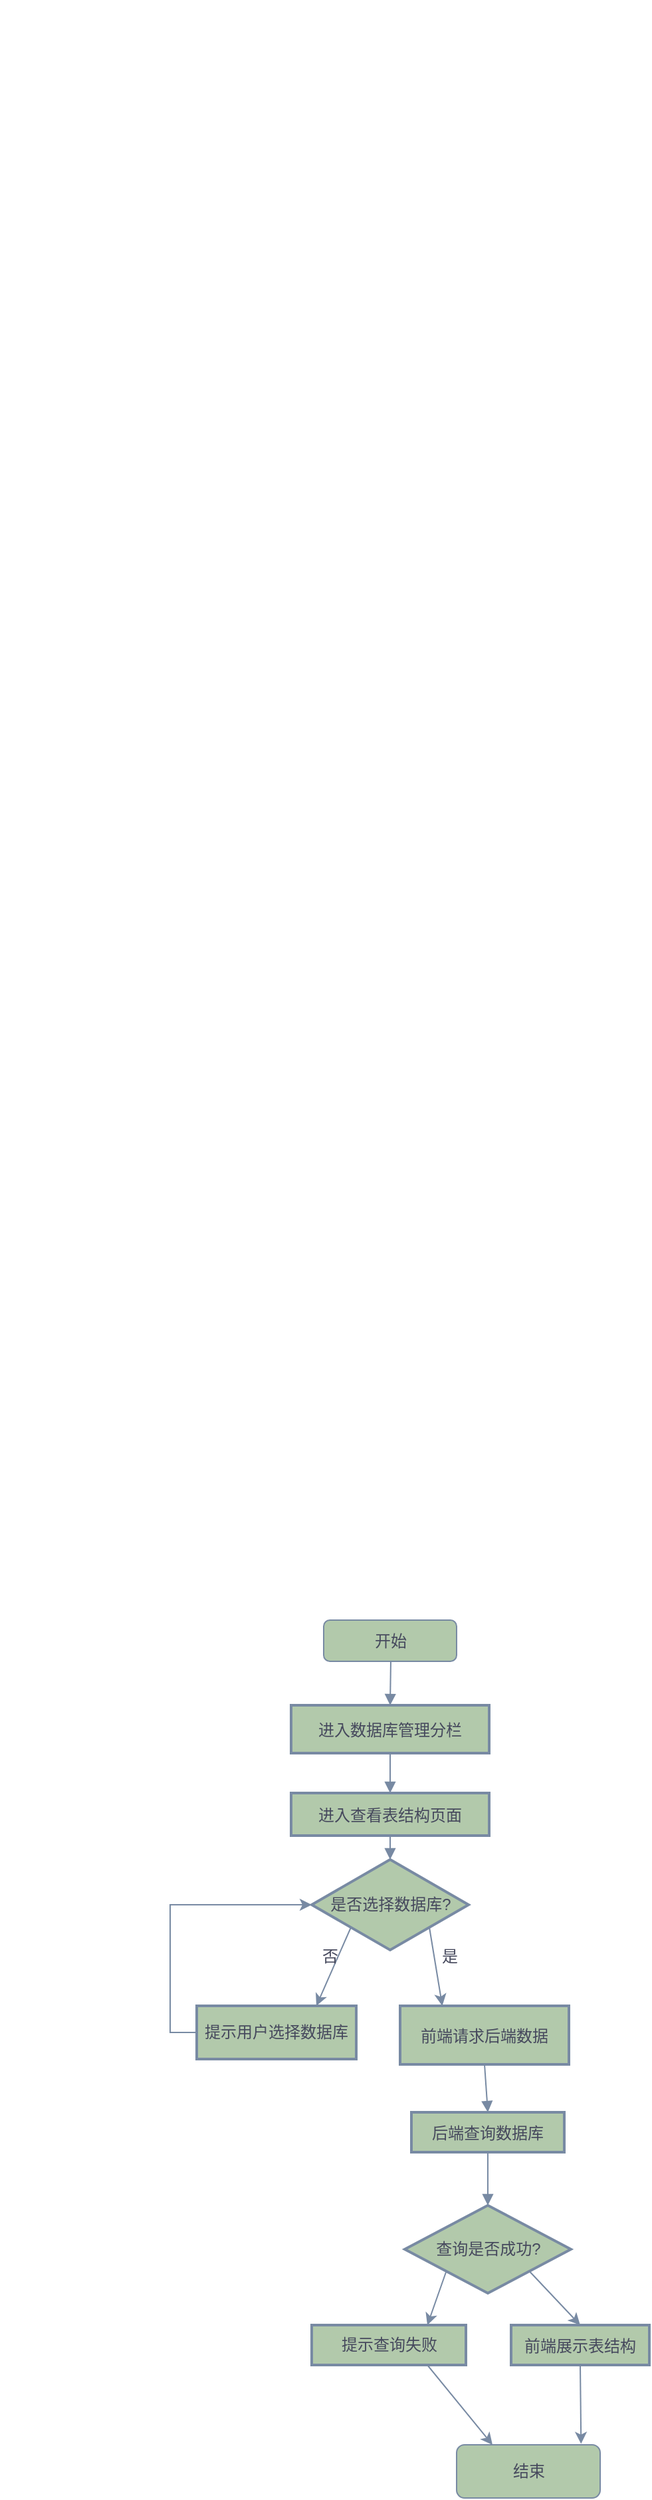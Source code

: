 <mxfile version="26.1.0">
  <diagram name="第 1 页" id="5jYpzlWKnVkxn2_NL3Rs">
    <mxGraphModel dx="481891" dy="339613" grid="1" gridSize="10" guides="1" tooltips="1" connect="1" arrows="1" fold="1" page="1" pageScale="1" pageWidth="827" pageHeight="1169" math="0" shadow="0" adaptiveColors="auto">
      <root>
        <mxCell id="0" />
        <mxCell id="1" parent="0" />
        <mxCell id="6RRrWqq5OotgPy2Kbosw-12" style="labelBackgroundColor=none;fontColor=default;strokeColor=#788AA3;" edge="1" parent="1" source="6RRrWqq5OotgPy2Kbosw-1" target="6RRrWqq5OotgPy2Kbosw-2" />
        <mxCell id="6RRrWqq5OotgPy2Kbosw-13" style="labelBackgroundColor=none;fontColor=default;strokeColor=#788AA3;" edge="1" parent="1" source="6RRrWqq5OotgPy2Kbosw-2" target="6RRrWqq5OotgPy2Kbosw-3" />
        <mxCell id="6RRrWqq5OotgPy2Kbosw-14" style="labelBackgroundColor=none;fontColor=default;strokeColor=#788AA3;" edge="1" parent="1" source="6RRrWqq5OotgPy2Kbosw-3" target="6RRrWqq5OotgPy2Kbosw-4" />
        <mxCell id="6RRrWqq5OotgPy2Kbosw-15" style="labelBackgroundColor=none;fontColor=default;strokeColor=#788AA3;" edge="1" parent="1" source="6RRrWqq5OotgPy2Kbosw-4" target="6RRrWqq5OotgPy2Kbosw-11" />
        <mxCell id="6RRrWqq5OotgPy2Kbosw-16" style="labelBackgroundColor=none;fontColor=default;strokeColor=#788AA3;" edge="1" parent="1" source="6RRrWqq5OotgPy2Kbosw-1" target="6RRrWqq5OotgPy2Kbosw-5" />
        <mxCell id="6RRrWqq5OotgPy2Kbosw-17" style="labelBackgroundColor=none;fontColor=default;strokeColor=#788AA3;" edge="1" parent="1" source="6RRrWqq5OotgPy2Kbosw-5" target="6RRrWqq5OotgPy2Kbosw-6" />
        <mxCell id="6RRrWqq5OotgPy2Kbosw-18" style="labelBackgroundColor=none;fontColor=default;strokeColor=#788AA3;" edge="1" parent="1" source="6RRrWqq5OotgPy2Kbosw-6" target="6RRrWqq5OotgPy2Kbosw-7" />
        <mxCell id="6RRrWqq5OotgPy2Kbosw-19" style="labelBackgroundColor=none;fontColor=default;strokeColor=#788AA3;" edge="1" parent="1" source="6RRrWqq5OotgPy2Kbosw-7" target="6RRrWqq5OotgPy2Kbosw-11" />
        <mxCell id="6RRrWqq5OotgPy2Kbosw-20" style="labelBackgroundColor=none;fontColor=default;strokeColor=#788AA3;" edge="1" parent="1" source="6RRrWqq5OotgPy2Kbosw-1" target="6RRrWqq5OotgPy2Kbosw-8" />
        <mxCell id="6RRrWqq5OotgPy2Kbosw-21" style="labelBackgroundColor=none;fontColor=default;strokeColor=#788AA3;" edge="1" parent="1" source="6RRrWqq5OotgPy2Kbosw-8" target="6RRrWqq5OotgPy2Kbosw-9" />
        <mxCell id="6RRrWqq5OotgPy2Kbosw-22" style="labelBackgroundColor=none;fontColor=default;strokeColor=#788AA3;" edge="1" parent="1" source="6RRrWqq5OotgPy2Kbosw-9" target="6RRrWqq5OotgPy2Kbosw-10" />
        <mxCell id="6RRrWqq5OotgPy2Kbosw-23" style="labelBackgroundColor=none;fontColor=default;strokeColor=#788AA3;" edge="1" parent="1" source="6RRrWqq5OotgPy2Kbosw-10" target="6RRrWqq5OotgPy2Kbosw-11" />
        <mxCell id="6RRrWqq5OotgPy2Kbosw-35" style="labelBackgroundColor=none;fontColor=default;strokeColor=#788AA3;" edge="1" parent="1" source="6RRrWqq5OotgPy2Kbosw-24" target="6RRrWqq5OotgPy2Kbosw-25" />
        <mxCell id="6RRrWqq5OotgPy2Kbosw-36" style="labelBackgroundColor=none;fontColor=default;strokeColor=#788AA3;" edge="1" parent="1" source="6RRrWqq5OotgPy2Kbosw-25" target="6RRrWqq5OotgPy2Kbosw-26" />
        <mxCell id="6RRrWqq5OotgPy2Kbosw-37" style="labelBackgroundColor=none;fontColor=default;strokeColor=#788AA3;" edge="1" parent="1" source="6RRrWqq5OotgPy2Kbosw-26" target="6RRrWqq5OotgPy2Kbosw-27" />
        <mxCell id="6RRrWqq5OotgPy2Kbosw-38" style="labelBackgroundColor=none;fontColor=default;strokeColor=#788AA3;" edge="1" parent="1" source="6RRrWqq5OotgPy2Kbosw-27" target="6RRrWqq5OotgPy2Kbosw-34" />
        <mxCell id="6RRrWqq5OotgPy2Kbosw-39" style="labelBackgroundColor=none;fontColor=default;strokeColor=#788AA3;" edge="1" parent="1" source="6RRrWqq5OotgPy2Kbosw-24" target="6RRrWqq5OotgPy2Kbosw-28" />
        <mxCell id="6RRrWqq5OotgPy2Kbosw-40" style="labelBackgroundColor=none;fontColor=default;strokeColor=#788AA3;" edge="1" parent="1" source="6RRrWqq5OotgPy2Kbosw-28" target="6RRrWqq5OotgPy2Kbosw-29" />
        <mxCell id="6RRrWqq5OotgPy2Kbosw-41" style="labelBackgroundColor=none;fontColor=default;strokeColor=#788AA3;" edge="1" parent="1" source="6RRrWqq5OotgPy2Kbosw-29" target="6RRrWqq5OotgPy2Kbosw-30" />
        <mxCell id="6RRrWqq5OotgPy2Kbosw-42" style="labelBackgroundColor=none;fontColor=default;strokeColor=#788AA3;" edge="1" parent="1" source="6RRrWqq5OotgPy2Kbosw-30" target="6RRrWqq5OotgPy2Kbosw-34" />
        <mxCell id="6RRrWqq5OotgPy2Kbosw-43" style="labelBackgroundColor=none;fontColor=default;strokeColor=#788AA3;" edge="1" parent="1" source="6RRrWqq5OotgPy2Kbosw-24" target="6RRrWqq5OotgPy2Kbosw-31" />
        <mxCell id="6RRrWqq5OotgPy2Kbosw-44" style="labelBackgroundColor=none;fontColor=default;strokeColor=#788AA3;" edge="1" parent="1" source="6RRrWqq5OotgPy2Kbosw-31" target="6RRrWqq5OotgPy2Kbosw-32" />
        <mxCell id="6RRrWqq5OotgPy2Kbosw-45" style="labelBackgroundColor=none;fontColor=default;strokeColor=#788AA3;" edge="1" parent="1" source="6RRrWqq5OotgPy2Kbosw-32" target="6RRrWqq5OotgPy2Kbosw-33" />
        <mxCell id="6RRrWqq5OotgPy2Kbosw-46" style="labelBackgroundColor=none;fontColor=default;strokeColor=#788AA3;" edge="1" parent="1" source="6RRrWqq5OotgPy2Kbosw-33" target="6RRrWqq5OotgPy2Kbosw-34" />
        <mxCell id="6RRrWqq5OotgPy2Kbosw-61" value="进入数据库管理分栏" style="rounded=0;arcSize=20;strokeWidth=2;labelBackgroundColor=none;fillColor=#B2C9AB;strokeColor=#788AA3;fontColor=#46495D;" vertex="1" parent="1">
          <mxGeometry x="211" y="1274" width="149" height="36" as="geometry" />
        </mxCell>
        <mxCell id="6RRrWqq5OotgPy2Kbosw-62" value="进入查看表结构页面" style="rounded=0;arcSize=20;strokeWidth=2;labelBackgroundColor=none;fillColor=#B2C9AB;strokeColor=#788AA3;fontColor=#46495D;" vertex="1" parent="1">
          <mxGeometry x="211" y="1340" width="149" height="32" as="geometry" />
        </mxCell>
        <mxCell id="6RRrWqq5OotgPy2Kbosw-63" value="是否选择数据库?" style="rhombus;strokeWidth=2;whiteSpace=wrap;labelBackgroundColor=none;fillColor=#B2C9AB;strokeColor=#788AA3;fontColor=#46495D;" vertex="1" parent="1">
          <mxGeometry x="226.5" y="1390" width="118" height="68" as="geometry" />
        </mxCell>
        <mxCell id="6RRrWqq5OotgPy2Kbosw-84" style="edgeStyle=orthogonalEdgeStyle;rounded=0;orthogonalLoop=1;jettySize=auto;html=1;exitX=0;exitY=0.5;exitDx=0;exitDy=0;entryX=0;entryY=0.5;entryDx=0;entryDy=0;labelBackgroundColor=none;fontColor=default;strokeColor=#788AA3;" edge="1" parent="1" source="6RRrWqq5OotgPy2Kbosw-64" target="6RRrWqq5OotgPy2Kbosw-63">
          <mxGeometry relative="1" as="geometry" />
        </mxCell>
        <mxCell id="6RRrWqq5OotgPy2Kbosw-64" value="提示用户选择数据库" style="whiteSpace=wrap;strokeWidth=2;labelBackgroundColor=none;fillColor=#B2C9AB;strokeColor=#788AA3;fontColor=#46495D;" vertex="1" parent="1">
          <mxGeometry x="140" y="1500" width="120" height="40" as="geometry" />
        </mxCell>
        <mxCell id="6RRrWqq5OotgPy2Kbosw-65" value="前端请求后端数据" style="rounded=0;arcSize=20;strokeWidth=2;labelBackgroundColor=none;fillColor=#B2C9AB;strokeColor=#788AA3;fontColor=#46495D;" vertex="1" parent="1">
          <mxGeometry x="293" y="1500" width="127" height="44" as="geometry" />
        </mxCell>
        <mxCell id="6RRrWqq5OotgPy2Kbosw-66" value="后端查询数据库" style="rounded=0;arcSize=20;strokeWidth=2;labelBackgroundColor=none;fillColor=#B2C9AB;strokeColor=#788AA3;fontColor=#46495D;" vertex="1" parent="1">
          <mxGeometry x="301.5" y="1580" width="115" height="30" as="geometry" />
        </mxCell>
        <mxCell id="6RRrWqq5OotgPy2Kbosw-67" value="查询是否成功?" style="rhombus;strokeWidth=2;whiteSpace=wrap;labelBackgroundColor=none;fillColor=#B2C9AB;strokeColor=#788AA3;fontColor=#46495D;" vertex="1" parent="1">
          <mxGeometry x="296.5" y="1650" width="125" height="66" as="geometry" />
        </mxCell>
        <mxCell id="6RRrWqq5OotgPy2Kbosw-68" value="提示查询失败" style="whiteSpace=wrap;strokeWidth=2;labelBackgroundColor=none;fillColor=#B2C9AB;strokeColor=#788AA3;fontColor=#46495D;" vertex="1" parent="1">
          <mxGeometry x="226.5" y="1740" width="116" height="30" as="geometry" />
        </mxCell>
        <mxCell id="6RRrWqq5OotgPy2Kbosw-69" value="前端展示表结构" style="rounded=0;arcSize=20;strokeWidth=2;labelBackgroundColor=none;fillColor=#B2C9AB;strokeColor=#788AA3;fontColor=#46495D;" vertex="1" parent="1">
          <mxGeometry x="376.5" y="1740" width="104" height="30" as="geometry" />
        </mxCell>
        <mxCell id="6RRrWqq5OotgPy2Kbosw-71" value="" style="curved=1;startArrow=none;endArrow=block;entryX=0.5;entryY=0;rounded=0;labelBackgroundColor=none;fontColor=default;strokeColor=#788AA3;" edge="1" parent="1" target="6RRrWqq5OotgPy2Kbosw-61">
          <mxGeometry relative="1" as="geometry">
            <Array as="points" />
            <mxPoint x="286" y="1240" as="sourcePoint" />
          </mxGeometry>
        </mxCell>
        <mxCell id="6RRrWqq5OotgPy2Kbosw-72" value="" style="curved=1;startArrow=none;endArrow=block;exitX=0.5;exitY=1;entryX=0.5;entryY=0;rounded=0;labelBackgroundColor=none;fontColor=default;strokeColor=#788AA3;" edge="1" parent="1" source="6RRrWqq5OotgPy2Kbosw-61" target="6RRrWqq5OotgPy2Kbosw-62">
          <mxGeometry relative="1" as="geometry">
            <Array as="points" />
          </mxGeometry>
        </mxCell>
        <mxCell id="6RRrWqq5OotgPy2Kbosw-73" value="" style="curved=1;startArrow=none;endArrow=block;exitX=0.5;exitY=1;entryX=0.5;entryY=0;rounded=0;labelBackgroundColor=none;fontColor=default;strokeColor=#788AA3;" edge="1" parent="1" source="6RRrWqq5OotgPy2Kbosw-62" target="6RRrWqq5OotgPy2Kbosw-63">
          <mxGeometry relative="1" as="geometry">
            <Array as="points" />
          </mxGeometry>
        </mxCell>
        <mxCell id="6RRrWqq5OotgPy2Kbosw-76" value="" style="curved=1;startArrow=none;endArrow=block;exitX=0.5;exitY=1.01;entryX=0.5;entryY=0.01;rounded=0;labelBackgroundColor=none;fontColor=default;strokeColor=#788AA3;" edge="1" parent="1" source="6RRrWqq5OotgPy2Kbosw-65" target="6RRrWqq5OotgPy2Kbosw-66">
          <mxGeometry relative="1" as="geometry">
            <Array as="points" />
          </mxGeometry>
        </mxCell>
        <mxCell id="6RRrWqq5OotgPy2Kbosw-77" value="" style="curved=1;startArrow=none;endArrow=block;exitX=0.5;exitY=1.01;entryX=0.5;entryY=0;rounded=0;labelBackgroundColor=none;fontColor=default;strokeColor=#788AA3;" edge="1" parent="1" source="6RRrWqq5OotgPy2Kbosw-66" target="6RRrWqq5OotgPy2Kbosw-67">
          <mxGeometry relative="1" as="geometry">
            <Array as="points" />
          </mxGeometry>
        </mxCell>
        <mxCell id="6RRrWqq5OotgPy2Kbosw-85" value="开始" style="rounded=1;whiteSpace=wrap;html=1;labelBackgroundColor=none;fillColor=#B2C9AB;strokeColor=#788AA3;fontColor=#46495D;" vertex="1" parent="1">
          <mxGeometry x="235.5" y="1210" width="100" height="31" as="geometry" />
        </mxCell>
        <mxCell id="6RRrWqq5OotgPy2Kbosw-86" value="结束" style="rounded=1;whiteSpace=wrap;html=1;labelBackgroundColor=none;fillColor=#B2C9AB;strokeColor=#788AA3;fontColor=#46495D;" vertex="1" parent="1">
          <mxGeometry x="335.5" y="1830" width="108" height="40" as="geometry" />
        </mxCell>
        <mxCell id="6RRrWqq5OotgPy2Kbosw-93" value="" style="endArrow=classic;html=1;rounded=0;strokeColor=#788AA3;fontColor=#46495D;fillColor=#B2C9AB;exitX=1;exitY=1;exitDx=0;exitDy=0;entryX=0.5;entryY=0;entryDx=0;entryDy=0;" edge="1" parent="1" source="6RRrWqq5OotgPy2Kbosw-67" target="6RRrWqq5OotgPy2Kbosw-69">
          <mxGeometry width="50" height="50" relative="1" as="geometry">
            <mxPoint x="550" y="1700" as="sourcePoint" />
            <mxPoint x="520" y="1750" as="targetPoint" />
          </mxGeometry>
        </mxCell>
        <mxCell id="6RRrWqq5OotgPy2Kbosw-96" value="" style="endArrow=classic;html=1;rounded=0;strokeColor=#788AA3;fontColor=#46495D;fillColor=#B2C9AB;exitX=0;exitY=1;exitDx=0;exitDy=0;" edge="1" parent="1" source="6RRrWqq5OotgPy2Kbosw-63">
          <mxGeometry width="50" height="50" relative="1" as="geometry">
            <mxPoint x="260" y="1450" as="sourcePoint" />
            <mxPoint x="230" y="1500" as="targetPoint" />
          </mxGeometry>
        </mxCell>
        <mxCell id="6RRrWqq5OotgPy2Kbosw-97" value="" style="endArrow=classic;html=1;rounded=0;strokeColor=#788AA3;fontColor=#46495D;fillColor=#B2C9AB;exitX=1;exitY=1;exitDx=0;exitDy=0;entryX=0.25;entryY=0;entryDx=0;entryDy=0;" edge="1" parent="1" source="6RRrWqq5OotgPy2Kbosw-63" target="6RRrWqq5OotgPy2Kbosw-65">
          <mxGeometry width="50" height="50" relative="1" as="geometry">
            <mxPoint x="270" y="1460" as="sourcePoint" />
            <mxPoint x="240" y="1510" as="targetPoint" />
          </mxGeometry>
        </mxCell>
        <mxCell id="6RRrWqq5OotgPy2Kbosw-98" value="" style="endArrow=classic;html=1;rounded=0;strokeColor=#788AA3;fontColor=#46495D;fillColor=#B2C9AB;exitX=0;exitY=1;exitDx=0;exitDy=0;entryX=0.75;entryY=0;entryDx=0;entryDy=0;" edge="1" parent="1" source="6RRrWqq5OotgPy2Kbosw-67" target="6RRrWqq5OotgPy2Kbosw-68">
          <mxGeometry width="50" height="50" relative="1" as="geometry">
            <mxPoint x="560" y="1710" as="sourcePoint" />
            <mxPoint x="530" y="1760" as="targetPoint" />
          </mxGeometry>
        </mxCell>
        <mxCell id="6RRrWqq5OotgPy2Kbosw-99" value="" style="endArrow=classic;html=1;rounded=0;strokeColor=#788AA3;fontColor=#46495D;fillColor=#B2C9AB;exitX=0.5;exitY=1;exitDx=0;exitDy=0;entryX=0.867;entryY=-0.018;entryDx=0;entryDy=0;entryPerimeter=0;" edge="1" parent="1" source="6RRrWqq5OotgPy2Kbosw-69" target="6RRrWqq5OotgPy2Kbosw-86">
          <mxGeometry width="50" height="50" relative="1" as="geometry">
            <mxPoint x="570" y="1720" as="sourcePoint" />
            <mxPoint x="540" y="1770" as="targetPoint" />
          </mxGeometry>
        </mxCell>
        <mxCell id="6RRrWqq5OotgPy2Kbosw-101" value="" style="endArrow=classic;html=1;rounded=0;strokeColor=#788AA3;fontColor=#46495D;fillColor=#B2C9AB;exitX=0.75;exitY=1;exitDx=0;exitDy=0;entryX=0.25;entryY=0;entryDx=0;entryDy=0;" edge="1" parent="1" source="6RRrWqq5OotgPy2Kbosw-68" target="6RRrWqq5OotgPy2Kbosw-86">
          <mxGeometry width="50" height="50" relative="1" as="geometry">
            <mxPoint x="590" y="1740" as="sourcePoint" />
            <mxPoint x="560" y="1790" as="targetPoint" />
          </mxGeometry>
        </mxCell>
        <mxCell id="6RRrWqq5OotgPy2Kbosw-102" value="否" style="text;html=1;align=center;verticalAlign=middle;resizable=0;points=[];autosize=1;strokeColor=none;fillColor=none;fontColor=#46495D;" vertex="1" parent="1">
          <mxGeometry x="220" y="1448" width="40" height="30" as="geometry" />
        </mxCell>
        <mxCell id="6RRrWqq5OotgPy2Kbosw-103" value="是" style="text;html=1;align=center;verticalAlign=middle;resizable=0;points=[];autosize=1;strokeColor=none;fillColor=none;fontColor=#46495D;" vertex="1" parent="1">
          <mxGeometry x="310" y="1448" width="40" height="30" as="geometry" />
        </mxCell>
      </root>
    </mxGraphModel>
  </diagram>
</mxfile>
